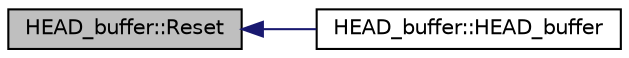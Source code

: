 digraph "HEAD_buffer::Reset"
{
  edge [fontname="Helvetica",fontsize="10",labelfontname="Helvetica",labelfontsize="10"];
  node [fontname="Helvetica",fontsize="10",shape=record];
  rankdir="LR";
  Node1 [label="HEAD_buffer::Reset",height=0.2,width=0.4,color="black", fillcolor="grey75", style="filled", fontcolor="black"];
  Node1 -> Node2 [dir="back",color="midnightblue",fontsize="10",style="solid",fontname="Helvetica"];
  Node2 [label="HEAD_buffer::HEAD_buffer",height=0.2,width=0.4,color="black", fillcolor="white", style="filled",URL="$d8/d68/class_h_e_a_d__buffer.html#a8b6a22cc7a842e3303033bbc71de4014",tooltip="Default constructor. "];
}
